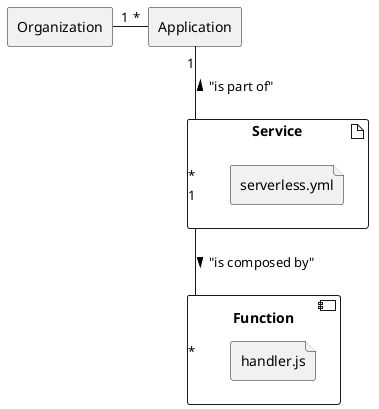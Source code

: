 @startuml Serverless App and Services structure

rectangle Organization
rectangle Application
artifact Service {
    file "serverless.yml"
}
component Function {
    file "handler.js"
}

Organization "1" -right- "*" Application
Application "1" -- "*" Service : "is part of" <
Service "1" -- "*" Function : "is composed by" >

@enduml